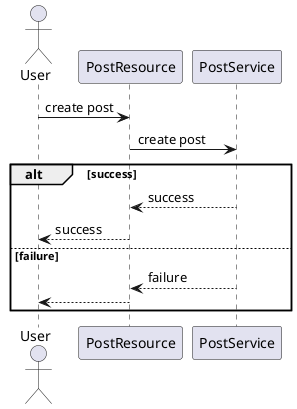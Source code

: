 @startuml create-post-diagram
actor User
User -> PostResource: create post
PostResource -> PostService: create post
alt success
    PostResource <-- PostService: success
    User <-- PostResource: success
else failure
    PostResource <-- PostService: failure
    User <-- PostResource
end
@enduml